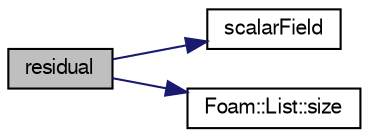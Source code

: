 digraph "residual"
{
  bgcolor="transparent";
  edge [fontname="FreeSans",fontsize="10",labelfontname="FreeSans",labelfontsize="10"];
  node [fontname="FreeSans",fontsize="10",shape=record];
  rankdir="LR";
  Node1163 [label="residual",height=0.2,width=0.4,color="black", fillcolor="grey75", style="filled", fontcolor="black"];
  Node1163 -> Node1164 [color="midnightblue",fontsize="10",style="solid",fontname="FreeSans"];
  Node1164 [label="scalarField",height=0.2,width=0.4,color="black",URL="$a19001.html#afcd8855c276a98ae9604b35c8fb5b81e"];
  Node1163 -> Node1165 [color="midnightblue",fontsize="10",style="solid",fontname="FreeSans"];
  Node1165 [label="Foam::List::size",height=0.2,width=0.4,color="black",URL="$a25694.html#a8a5f6fa29bd4b500caf186f60245b384",tooltip="Override size to be inconsistent with allocated storage. "];
}
